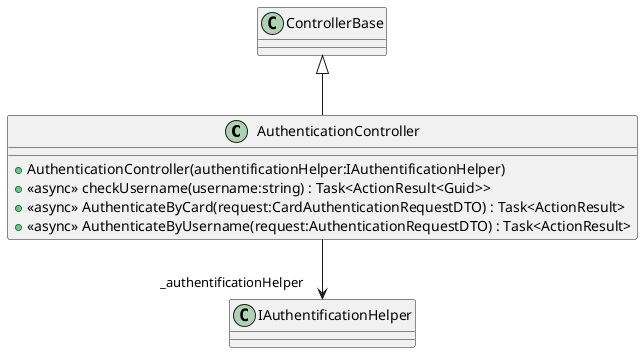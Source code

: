 @startuml
class AuthenticationController {
    + AuthenticationController(authentificationHelper:IAuthentificationHelper)
    + <<async>> checkUsername(username:string) : Task<ActionResult<Guid>>
    + <<async>> AuthenticateByCard(request:CardAuthenticationRequestDTO) : Task<ActionResult>
    + <<async>> AuthenticateByUsername(request:AuthenticationRequestDTO) : Task<ActionResult>
}
ControllerBase <|-- AuthenticationController
AuthenticationController --> "_authentificationHelper" IAuthentificationHelper
@enduml
